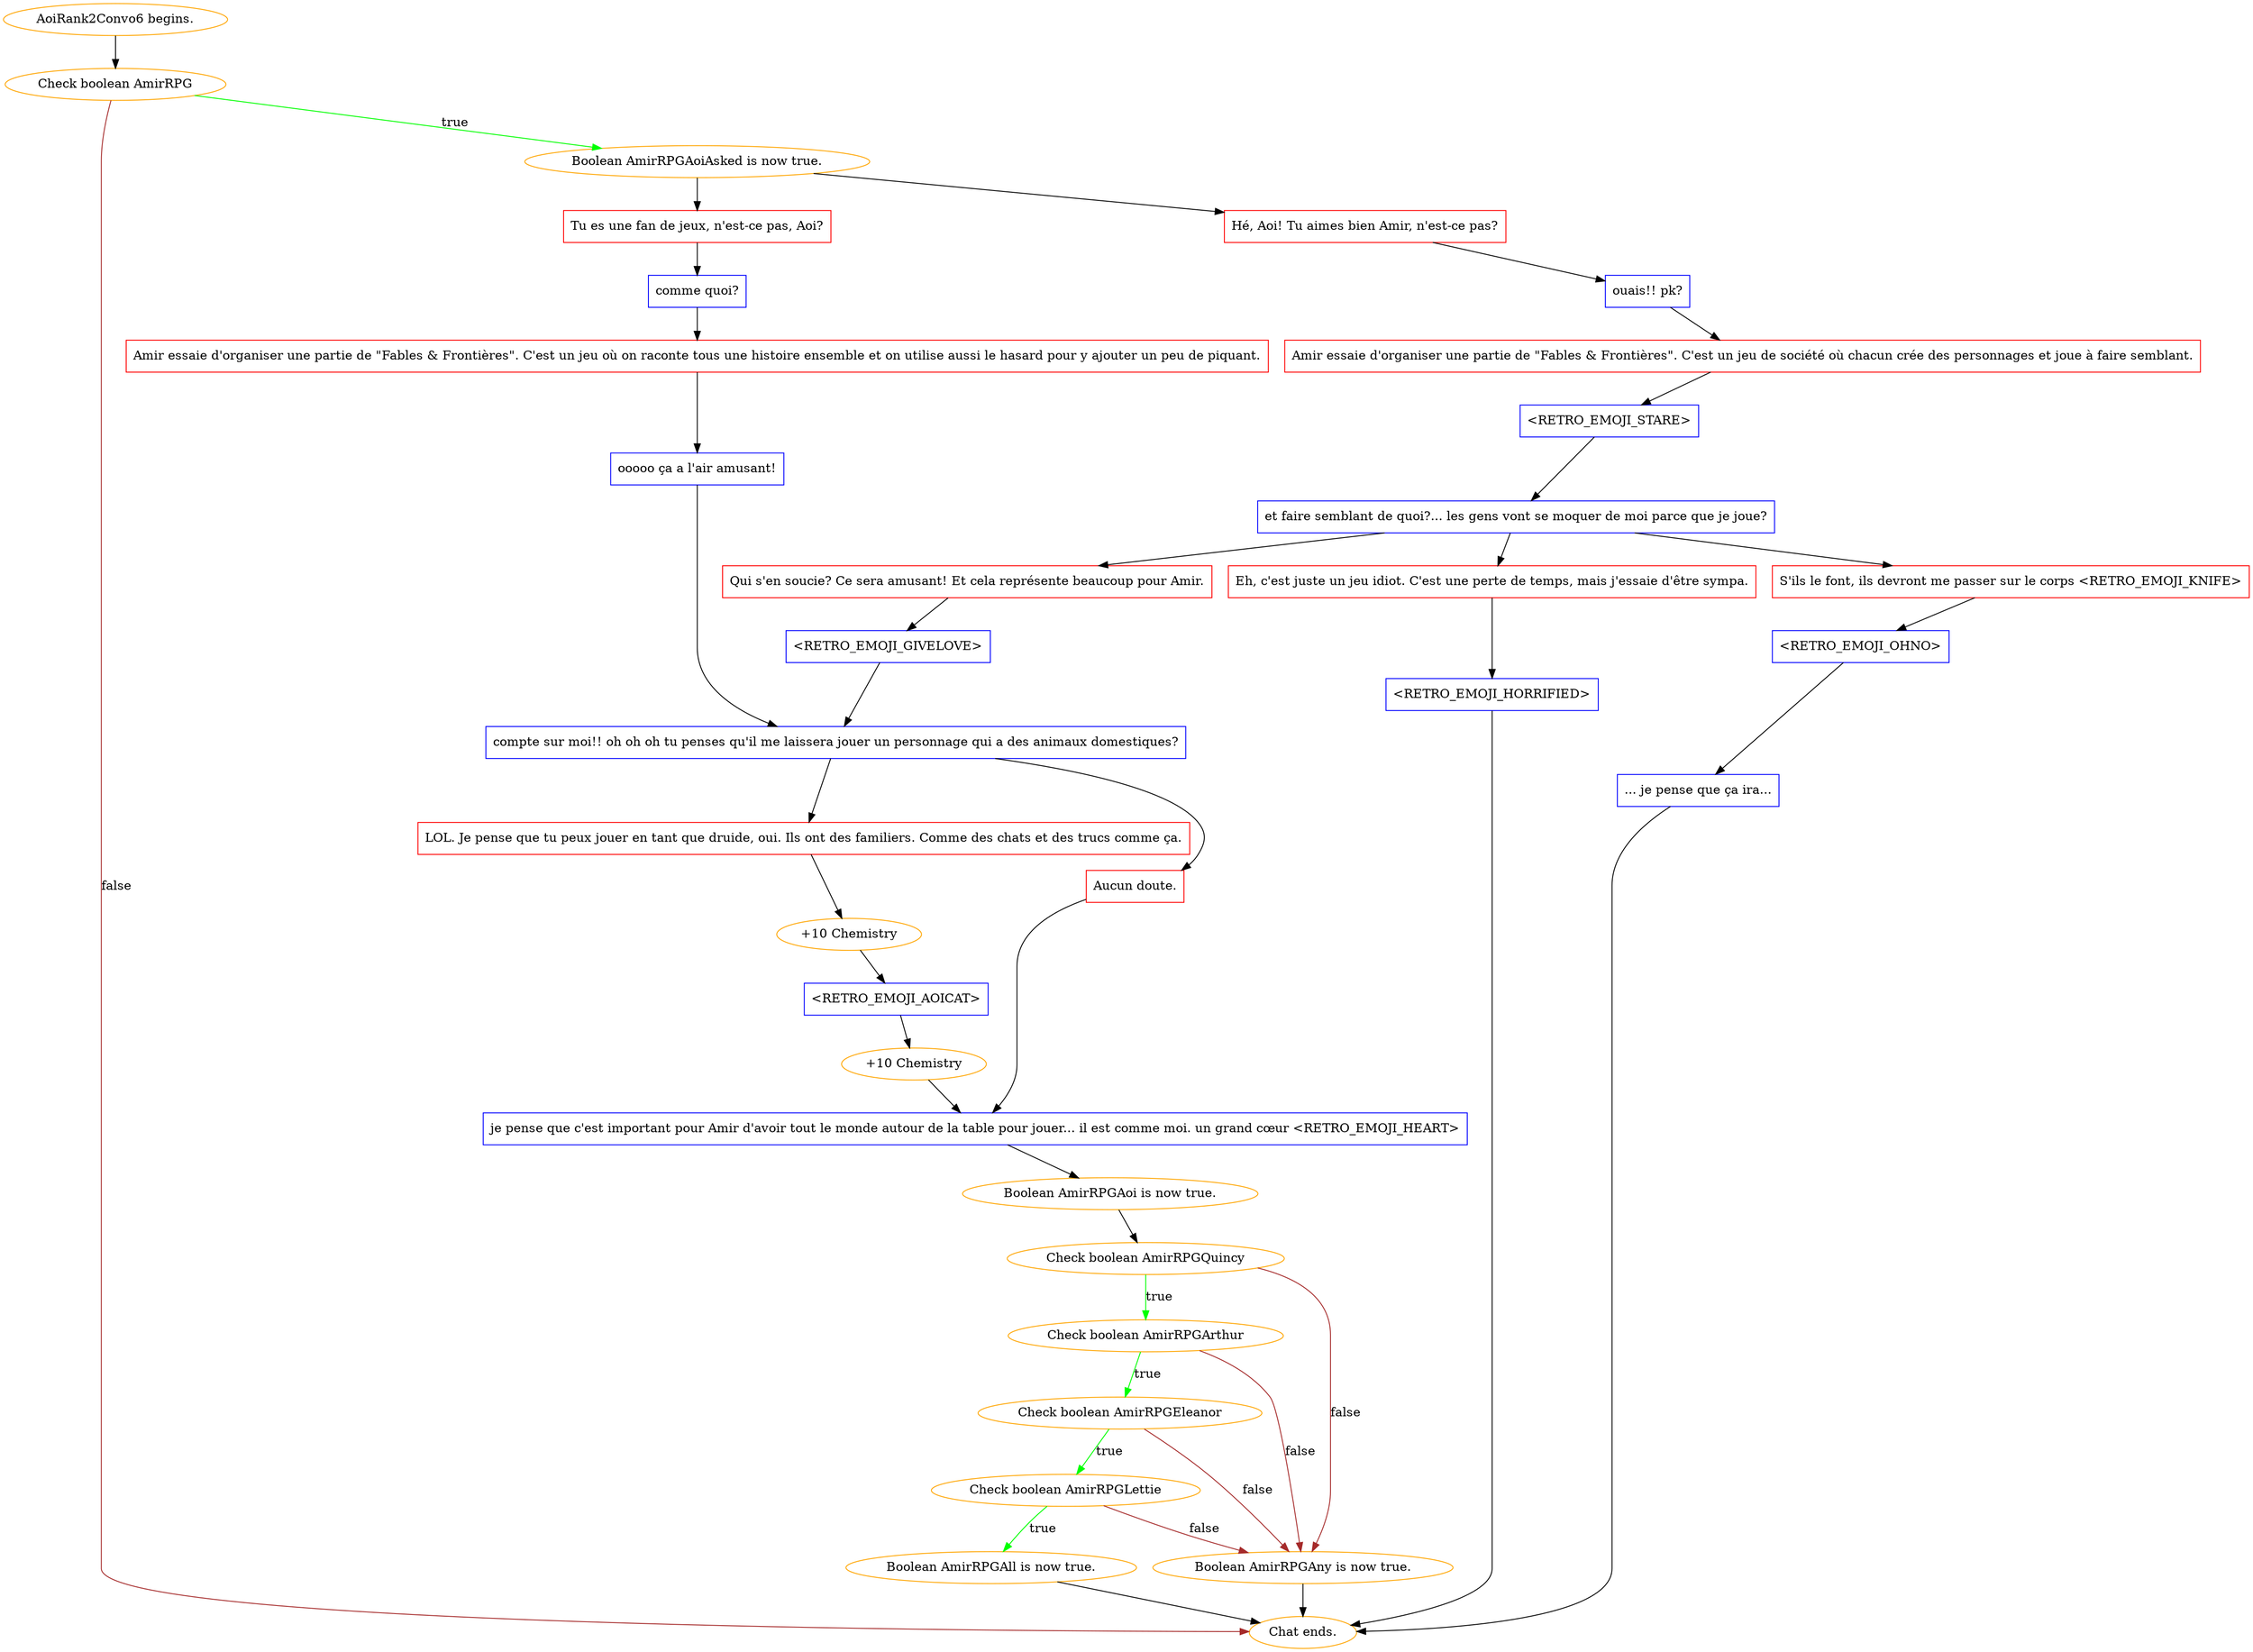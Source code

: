 digraph {
	"AoiRank2Convo6 begins." [color=orange];
		"AoiRank2Convo6 begins." -> j2575486394;
	j2575486394 [label="Check boolean AmirRPG",color=orange];
		j2575486394 -> j2866824290 [label=true,color=green];
		j2575486394 -> "Chat ends." [label=false,color=brown];
	j2866824290 [label="Boolean AmirRPGAoiAsked is now true.",color=orange];
		j2866824290 -> j4284844248;
		j2866824290 -> j1990713459;
	"Chat ends." [color=orange];
	j4284844248 [label="Hé, Aoi! Tu aimes bien Amir, n'est-ce pas?",shape=box,color=red];
		j4284844248 -> j1577518653;
	j1990713459 [label="Tu es une fan de jeux, n'est-ce pas, Aoi?",shape=box,color=red];
		j1990713459 -> j4068677346;
	j1577518653 [label="ouais!! pk?",shape=box,color=blue];
		j1577518653 -> j3539323409;
	j4068677346 [label="comme quoi?",shape=box,color=blue];
		j4068677346 -> j1646157152;
	j3539323409 [label="Amir essaie d'organiser une partie de \"Fables & Frontières\". C'est un jeu de société où chacun crée des personnages et joue à faire semblant.",shape=box,color=red];
		j3539323409 -> j1041247751;
	j1646157152 [label="Amir essaie d'organiser une partie de \"Fables & Frontières\". C'est un jeu où on raconte tous une histoire ensemble et on utilise aussi le hasard pour y ajouter un peu de piquant.",shape=box,color=red];
		j1646157152 -> j668360553;
	j1041247751 [label="<RETRO_EMOJI_STARE>",shape=box,color=blue];
		j1041247751 -> j3130323457;
	j668360553 [label="ooooo ça a l'air amusant!",shape=box,color=blue];
		j668360553 -> j3232258958;
	j3130323457 [label="et faire semblant de quoi?... les gens vont se moquer de moi parce que je joue?",shape=box,color=blue];
		j3130323457 -> j1747316355;
		j3130323457 -> j403808275;
		j3130323457 -> j3752399502;
	j3232258958 [label="compte sur moi!! oh oh oh tu penses qu'il me laissera jouer un personnage qui a des animaux domestiques?",shape=box,color=blue];
		j3232258958 -> j2123608441;
		j3232258958 -> j269732197;
	j1747316355 [label="Eh, c'est juste un jeu idiot. C'est une perte de temps, mais j'essaie d'être sympa.",shape=box,color=red];
		j1747316355 -> j4081928315;
	j403808275 [label="S'ils le font, ils devront me passer sur le corps <RETRO_EMOJI_KNIFE>",shape=box,color=red];
		j403808275 -> j2182990866;
	j3752399502 [label="Qui s'en soucie? Ce sera amusant! Et cela représente beaucoup pour Amir.",shape=box,color=red];
		j3752399502 -> j4150568024;
	j2123608441 [label="LOL. Je pense que tu peux jouer en tant que druide, oui. Ils ont des familiers. Comme des chats et des trucs comme ça.",shape=box,color=red];
		j2123608441 -> j803378843;
	j269732197 [label="Aucun doute.",shape=box,color=red];
		j269732197 -> j2147495777;
	j4081928315 [label="<RETRO_EMOJI_HORRIFIED>",shape=box,color=blue];
		j4081928315 -> "Chat ends.";
	j2182990866 [label="<RETRO_EMOJI_OHNO>",shape=box,color=blue];
		j2182990866 -> j1553648718;
	j4150568024 [label="<RETRO_EMOJI_GIVELOVE>",shape=box,color=blue];
		j4150568024 -> j3232258958;
	j803378843 [label="+10 Chemistry",color=orange];
		j803378843 -> j3908229691;
	j2147495777 [label="je pense que c'est important pour Amir d'avoir tout le monde autour de la table pour jouer... il est comme moi. un grand cœur <RETRO_EMOJI_HEART>",shape=box,color=blue];
		j2147495777 -> j4105403985;
	j1553648718 [label="... je pense que ça ira...",shape=box,color=blue];
		j1553648718 -> "Chat ends.";
	j3908229691 [label="<RETRO_EMOJI_AOICAT>",shape=box,color=blue];
		j3908229691 -> j2905500686;
	j4105403985 [label="Boolean AmirRPGAoi is now true.",color=orange];
		j4105403985 -> j762251993;
	j2905500686 [label="+10 Chemistry",color=orange];
		j2905500686 -> j2147495777;
	j762251993 [label="Check boolean AmirRPGQuincy",color=orange];
		j762251993 -> j995027809 [label=true,color=green];
		j762251993 -> j1692268193 [label=false,color=brown];
	j995027809 [label="Check boolean AmirRPGArthur",color=orange];
		j995027809 -> j1453246023 [label=true,color=green];
		j995027809 -> j1692268193 [label=false,color=brown];
	j1692268193 [label="Boolean AmirRPGAny is now true.",color=orange];
		j1692268193 -> "Chat ends.";
	j1453246023 [label="Check boolean AmirRPGEleanor",color=orange];
		j1453246023 -> j3146949038 [label=true,color=green];
		j1453246023 -> j1692268193 [label=false,color=brown];
	j3146949038 [label="Check boolean AmirRPGLettie",color=orange];
		j3146949038 -> j3798570005 [label=true,color=green];
		j3146949038 -> j1692268193 [label=false,color=brown];
	j3798570005 [label="Boolean AmirRPGAll is now true.",color=orange];
		j3798570005 -> "Chat ends.";
}